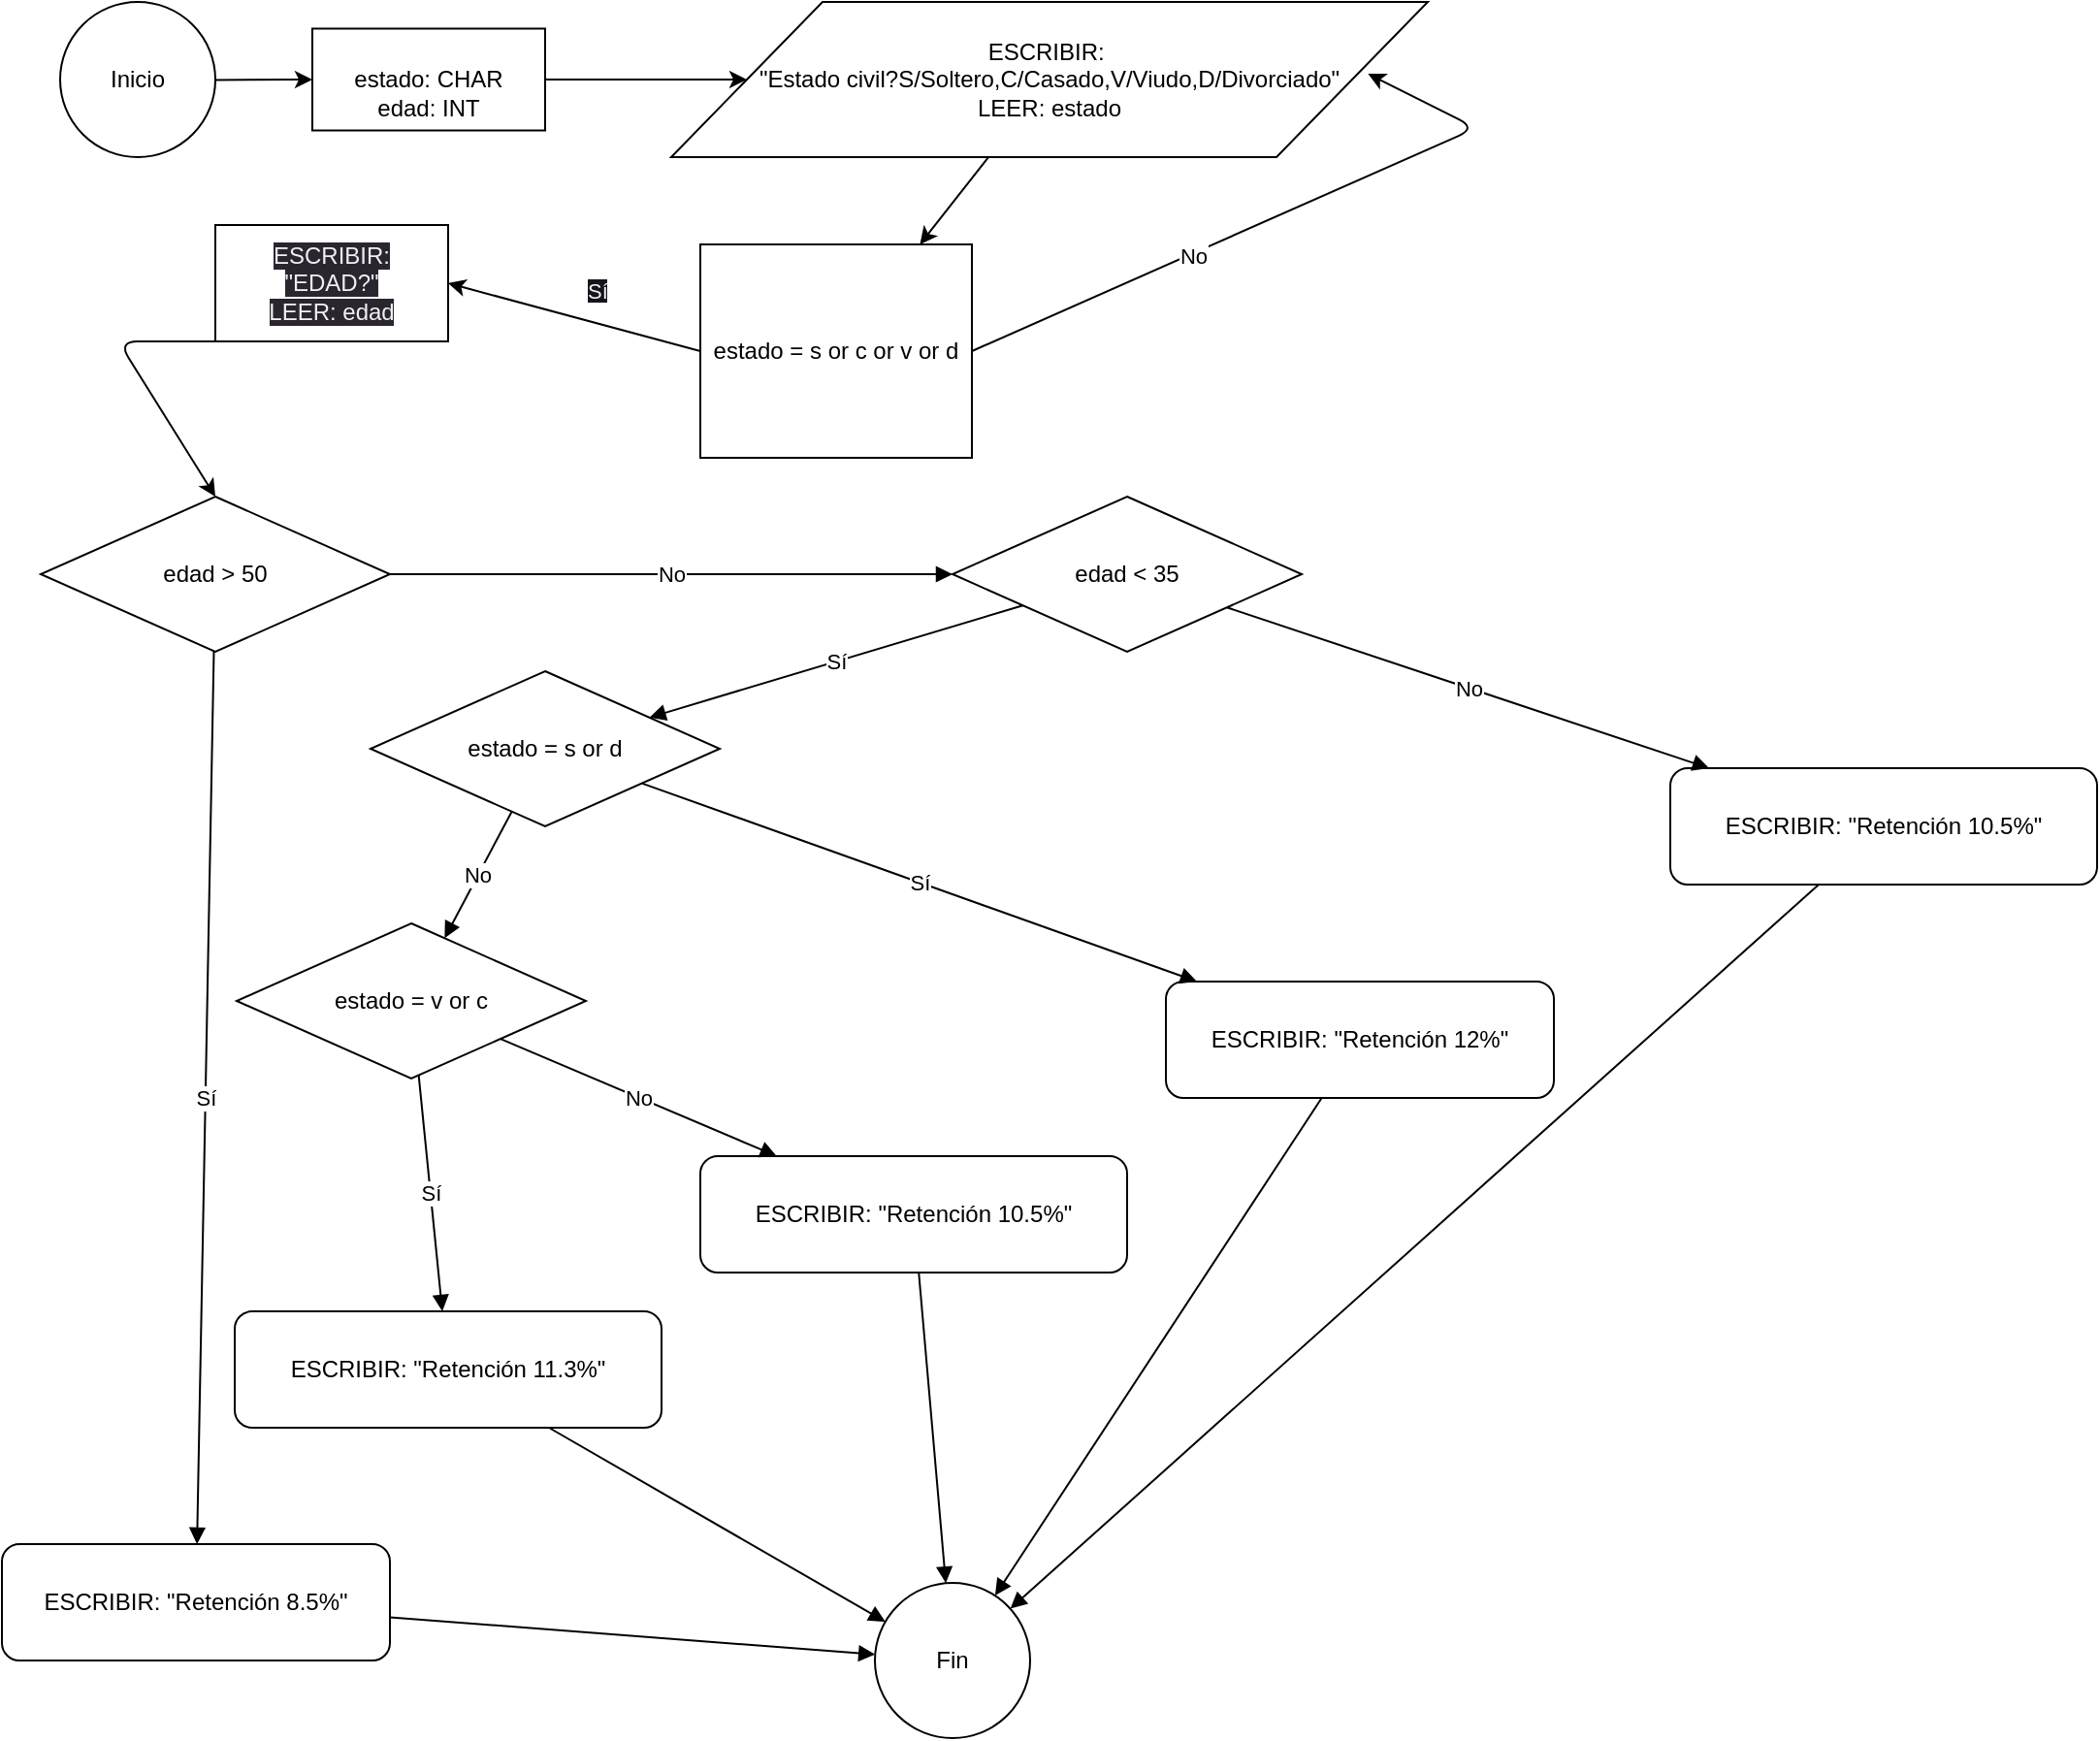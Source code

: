 <mxfile>
    <diagram id="retencion" name="Retención por estado civil y edad">
        <mxGraphModel dx="1481" dy="899" grid="1" gridSize="10" guides="1" tooltips="1" connect="1" arrows="1" fold="1" page="1" pageScale="1" pageWidth="850" pageHeight="1100" math="0" shadow="0">
            <root>
                <mxCell id="0"/>
                <mxCell id="1" parent="0"/>
                <mxCell id="41" value="" style="edgeStyle=none;html=1;" edge="1" parent="1" source="2" target="40">
                    <mxGeometry relative="1" as="geometry"/>
                </mxCell>
                <mxCell id="2" value="Inicio" style="ellipse;whiteSpace=wrap;html=1;aspect=fixed;" parent="1" vertex="1">
                    <mxGeometry x="110" y="25" width="80" height="80" as="geometry"/>
                </mxCell>
                <mxCell id="48" value="" style="edgeStyle=none;html=1;" edge="1" parent="1" source="3" target="47">
                    <mxGeometry relative="1" as="geometry"/>
                </mxCell>
                <mxCell id="3" value="ESCRIBIR:&amp;nbsp;&lt;br&gt;&quot;Estado civil?S/Soltero,C/Casado,V/Viudo,D/Divorciado&quot;&lt;br&gt;LEER: estado&lt;br&gt;" style="shape=parallelogram;perimeter=parallelogramPerimeter;whiteSpace=wrap;html=1;" parent="1" vertex="1">
                    <mxGeometry x="425" y="25" width="390" height="80" as="geometry"/>
                </mxCell>
                <mxCell id="5" value="edad &amp;gt; 50" style="rhombus;whiteSpace=wrap;html=1;" parent="1" vertex="1">
                    <mxGeometry x="100" y="280" width="180" height="80" as="geometry"/>
                </mxCell>
                <mxCell id="6" value="ESCRIBIR:&amp;nbsp;&quot;Retención 8.5%&quot;" style="rounded=1;whiteSpace=wrap;html=1;" parent="1" vertex="1">
                    <mxGeometry x="80" y="820" width="200" height="60" as="geometry"/>
                </mxCell>
                <mxCell id="7" value="edad &amp;lt; 35" style="rhombus;whiteSpace=wrap;html=1;" parent="1" vertex="1">
                    <mxGeometry x="570" y="280" width="180" height="80" as="geometry"/>
                </mxCell>
                <mxCell id="8" value="ESCRIBIR:&amp;nbsp;&quot;Retención 10.5%&quot;" style="rounded=1;whiteSpace=wrap;html=1;" parent="1" vertex="1">
                    <mxGeometry x="940" y="420" width="220" height="60" as="geometry"/>
                </mxCell>
                <mxCell id="9" value="estado = s or d" style="rhombus;whiteSpace=wrap;html=1;" parent="1" vertex="1">
                    <mxGeometry x="270" y="370" width="180" height="80" as="geometry"/>
                </mxCell>
                <mxCell id="10" value="ESCRIBIR: &quot;Retención 12%&quot;" style="rounded=1;whiteSpace=wrap;html=1;" parent="1" vertex="1">
                    <mxGeometry x="680" y="530" width="200" height="60" as="geometry"/>
                </mxCell>
                <mxCell id="11" value="estado = v or c" style="rhombus;whiteSpace=wrap;html=1;" parent="1" vertex="1">
                    <mxGeometry x="201" y="500" width="180" height="80" as="geometry"/>
                </mxCell>
                <mxCell id="12" value="ESCRIBIR:&amp;nbsp;&quot;Retención 11.3%&quot;" style="rounded=1;whiteSpace=wrap;html=1;" parent="1" vertex="1">
                    <mxGeometry x="200" y="700" width="220" height="60" as="geometry"/>
                </mxCell>
                <mxCell id="13" value="ESCRIBIR: &quot;Retención 10.5%&quot;" style="rounded=1;whiteSpace=wrap;html=1;" parent="1" vertex="1">
                    <mxGeometry x="440" y="620" width="220" height="60" as="geometry"/>
                </mxCell>
                <mxCell id="14" value="Fin" style="ellipse;whiteSpace=wrap;html=1;aspect=fixed;" parent="1" vertex="1">
                    <mxGeometry x="530" y="840" width="80" height="80" as="geometry"/>
                </mxCell>
                <mxCell id="23" value="Sí" style="endArrow=block;rounded=1;html=1;" parent="1" source="5" target="6" edge="1">
                    <mxGeometry relative="1" as="geometry"/>
                </mxCell>
                <mxCell id="24" value="No" style="endArrow=block;rounded=1;html=1;" parent="1" source="5" target="7" edge="1">
                    <mxGeometry relative="1" as="geometry"/>
                </mxCell>
                <mxCell id="25" value="No" style="endArrow=block;rounded=1;html=1;" parent="1" source="7" target="8" edge="1">
                    <mxGeometry relative="1" as="geometry"/>
                </mxCell>
                <mxCell id="26" value="Sí" style="endArrow=block;rounded=1;html=1;" parent="1" source="7" target="9" edge="1">
                    <mxGeometry relative="1" as="geometry"/>
                </mxCell>
                <mxCell id="27" value="Sí" style="endArrow=block;rounded=1;html=1;" parent="1" source="9" target="10" edge="1">
                    <mxGeometry relative="1" as="geometry"/>
                </mxCell>
                <mxCell id="28" value="No" style="endArrow=block;rounded=1;html=1;" parent="1" source="9" target="11" edge="1">
                    <mxGeometry relative="1" as="geometry"/>
                </mxCell>
                <mxCell id="29" value="Sí" style="endArrow=block;rounded=1;html=1;" parent="1" source="11" target="12" edge="1">
                    <mxGeometry relative="1" as="geometry"/>
                </mxCell>
                <mxCell id="30" value="No" style="endArrow=block;rounded=1;html=1;" parent="1" source="11" target="13" edge="1">
                    <mxGeometry relative="1" as="geometry"/>
                </mxCell>
                <mxCell id="31" style="endArrow=block;rounded=1;html=1;" parent="1" source="6" target="14" edge="1">
                    <mxGeometry relative="1" as="geometry"/>
                </mxCell>
                <mxCell id="32" style="endArrow=block;rounded=1;html=1;" parent="1" source="8" target="14" edge="1">
                    <mxGeometry relative="1" as="geometry"/>
                </mxCell>
                <mxCell id="33" style="endArrow=block;rounded=1;html=1;" parent="1" source="10" target="14" edge="1">
                    <mxGeometry relative="1" as="geometry"/>
                </mxCell>
                <mxCell id="34" style="endArrow=block;rounded=1;html=1;" parent="1" source="12" target="14" edge="1">
                    <mxGeometry relative="1" as="geometry"/>
                </mxCell>
                <mxCell id="35" style="endArrow=block;rounded=1;html=1;" parent="1" source="13" target="14" edge="1">
                    <mxGeometry relative="1" as="geometry"/>
                </mxCell>
                <mxCell id="43" value="" style="edgeStyle=none;html=1;" edge="1" parent="1" source="40" target="3">
                    <mxGeometry relative="1" as="geometry"/>
                </mxCell>
                <mxCell id="40" value="&lt;span style=&quot;&quot;&gt;&lt;br&gt;estado: CHAR&lt;/span&gt;&lt;br style=&quot;&quot;&gt;edad: INT" style="whiteSpace=wrap;html=1;" vertex="1" parent="1">
                    <mxGeometry x="240" y="38.75" width="120" height="52.5" as="geometry"/>
                </mxCell>
                <mxCell id="46" style="edgeStyle=none;html=1;exitX=0;exitY=1;exitDx=0;exitDy=0;entryX=0.5;entryY=0;entryDx=0;entryDy=0;" edge="1" parent="1" source="44" target="5">
                    <mxGeometry relative="1" as="geometry">
                        <Array as="points">
                            <mxPoint x="140" y="200"/>
                        </Array>
                    </mxGeometry>
                </mxCell>
                <mxCell id="44" value="&lt;meta charset=&quot;utf-8&quot;&gt;&lt;span style=&quot;color: rgb(240, 240, 240); font-family: Helvetica; font-size: 12px; font-style: normal; font-variant-ligatures: normal; font-variant-caps: normal; font-weight: 400; letter-spacing: normal; orphans: 2; text-align: center; text-indent: 0px; text-transform: none; widows: 2; word-spacing: 0px; -webkit-text-stroke-width: 0px; background-color: rgb(42, 37, 47); text-decoration-thickness: initial; text-decoration-style: initial; text-decoration-color: initial; float: none; display: inline !important;&quot;&gt;ESCRIBIR:&lt;/span&gt;&lt;br style=&quot;border-color: rgb(0, 0, 0); color: rgb(240, 240, 240); font-family: Helvetica; font-size: 12px; font-style: normal; font-variant-ligatures: normal; font-variant-caps: normal; font-weight: 400; letter-spacing: normal; orphans: 2; text-align: center; text-indent: 0px; text-transform: none; widows: 2; word-spacing: 0px; -webkit-text-stroke-width: 0px; background-color: rgb(42, 37, 47); text-decoration-thickness: initial; text-decoration-style: initial; text-decoration-color: initial;&quot;&gt;&lt;span style=&quot;color: rgb(240, 240, 240); font-family: Helvetica; font-size: 12px; font-style: normal; font-variant-ligatures: normal; font-variant-caps: normal; font-weight: 400; letter-spacing: normal; orphans: 2; text-align: center; text-indent: 0px; text-transform: none; widows: 2; word-spacing: 0px; -webkit-text-stroke-width: 0px; background-color: rgb(42, 37, 47); text-decoration-thickness: initial; text-decoration-style: initial; text-decoration-color: initial; float: none; display: inline !important;&quot;&gt;&quot;EDAD?&quot;&lt;/span&gt;&lt;br style=&quot;border-color: rgb(0, 0, 0); color: rgb(240, 240, 240); font-family: Helvetica; font-size: 12px; font-style: normal; font-variant-ligatures: normal; font-variant-caps: normal; font-weight: 400; letter-spacing: normal; orphans: 2; text-align: center; text-indent: 0px; text-transform: none; widows: 2; word-spacing: 0px; -webkit-text-stroke-width: 0px; background-color: rgb(42, 37, 47); text-decoration-thickness: initial; text-decoration-style: initial; text-decoration-color: initial;&quot;&gt;&lt;span style=&quot;color: rgb(240, 240, 240); font-family: Helvetica; font-size: 12px; font-style: normal; font-variant-ligatures: normal; font-variant-caps: normal; font-weight: 400; letter-spacing: normal; orphans: 2; text-align: center; text-indent: 0px; text-transform: none; widows: 2; word-spacing: 0px; -webkit-text-stroke-width: 0px; background-color: rgb(42, 37, 47); text-decoration-thickness: initial; text-decoration-style: initial; text-decoration-color: initial; float: none; display: inline !important;&quot;&gt;LEER: edad&lt;/span&gt;" style="whiteSpace=wrap;html=1;" vertex="1" parent="1">
                    <mxGeometry x="190" y="140" width="120" height="60" as="geometry"/>
                </mxCell>
                <mxCell id="50" style="edgeStyle=none;html=1;exitX=1;exitY=0.5;exitDx=0;exitDy=0;entryX=0.921;entryY=0.463;entryDx=0;entryDy=0;entryPerimeter=0;" edge="1" parent="1" source="47" target="3">
                    <mxGeometry relative="1" as="geometry">
                        <mxPoint x="790" y="150" as="targetPoint"/>
                        <Array as="points">
                            <mxPoint x="840" y="90"/>
                        </Array>
                    </mxGeometry>
                </mxCell>
                <mxCell id="52" value="No" style="edgeLabel;html=1;align=center;verticalAlign=middle;resizable=0;points=[];" vertex="1" connectable="0" parent="50">
                    <mxGeometry x="-0.289" y="-1" relative="1" as="geometry">
                        <mxPoint as="offset"/>
                    </mxGeometry>
                </mxCell>
                <mxCell id="57" style="edgeStyle=none;html=1;exitX=0;exitY=0.5;exitDx=0;exitDy=0;entryX=1;entryY=0.5;entryDx=0;entryDy=0;" edge="1" parent="1" source="47" target="44">
                    <mxGeometry relative="1" as="geometry"/>
                </mxCell>
                <mxCell id="47" value="estado = s or c or v or d" style="whiteSpace=wrap;html=1;" vertex="1" parent="1">
                    <mxGeometry x="440" y="150" width="140" height="110" as="geometry"/>
                </mxCell>
                <mxCell id="59" value="&lt;meta charset=&quot;utf-8&quot;&gt;&lt;span style=&quot;color: rgb(240, 240, 240); font-family: Helvetica; font-size: 11px; font-style: normal; font-variant-ligatures: normal; font-variant-caps: normal; font-weight: 400; letter-spacing: normal; orphans: 2; text-align: center; text-indent: 0px; text-transform: none; widows: 2; word-spacing: 0px; -webkit-text-stroke-width: 0px; background-color: rgb(24, 20, 29); text-decoration-thickness: initial; text-decoration-style: initial; text-decoration-color: initial; float: none; display: inline !important;&quot;&gt;Sí&lt;/span&gt;" style="text;whiteSpace=wrap;html=1;" vertex="1" parent="1">
                    <mxGeometry x="380" y="160" width="40" height="40" as="geometry"/>
                </mxCell>
            </root>
        </mxGraphModel>
    </diagram>
</mxfile>